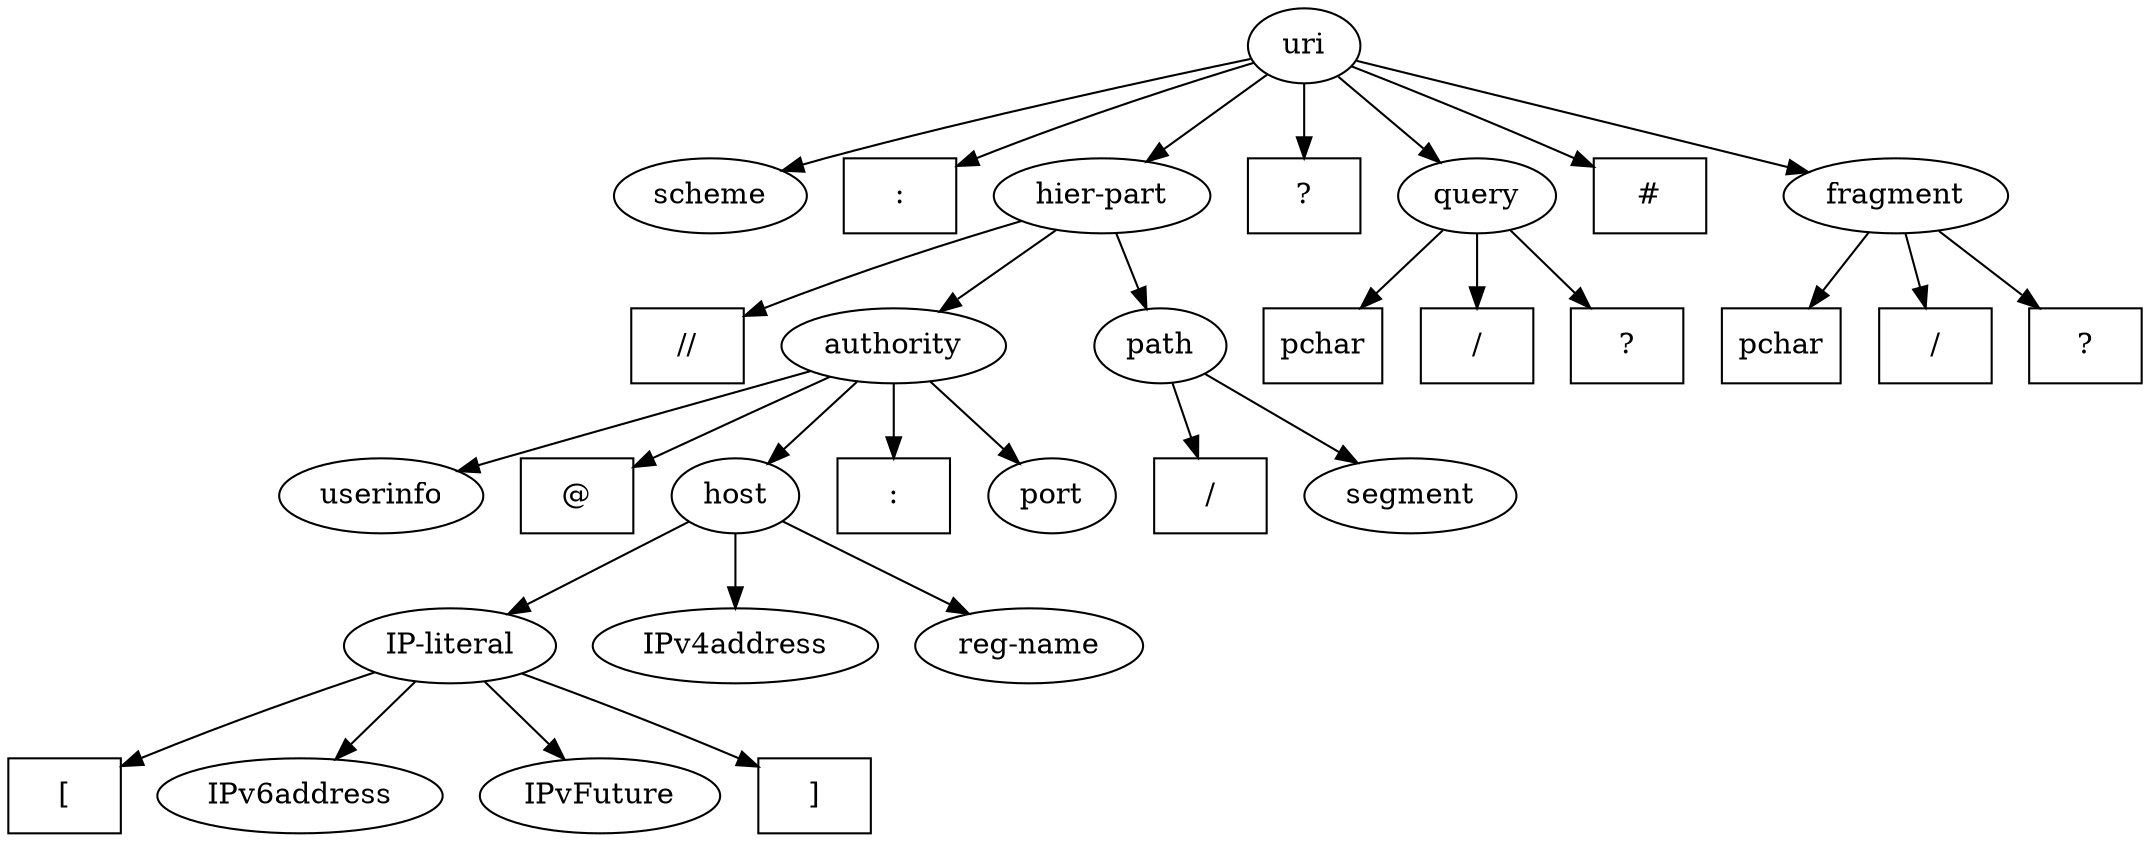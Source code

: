 digraph URI {
    uri -> scheme, COLON1, "hier-part", QUESTION1, query, SHARP, fragment;
    "hier-part" -> DOUBLE_SLASH, authority, path;
    authority -> userinfo, AT, host, COLON2, port;
    host -> "IP-literal", IPv4address, "reg-name";
    "IP-literal" -> LEFT_SQUARE_BRACKET, IPv6address, IPvFuture, RIGHT_SQUARE_BRACKET;
    path -> SLASH1, segment;
    query -> pchar1, SLASH2, QUESTION2;
    fragment -> pchar2, SLASH3, QUESTION3;

    COLON1 [label=":", shape=box];
    COLON2 [label=":", shape=box];
    SLASH1 [label="/", shape=box];
    SLASH2 [label="/", shape=box];
    SLASH3 [label="/", shape=box];
    QUESTION1 [label="?", shape=box];
    QUESTION2 [label="?", shape=box];
    QUESTION3 [label="?", shape=box];
    SHARP [label="#", shape=box];
    DOUBLE_SLASH [label="//", shape=box];
    AT [label="@", shape=box];
    LEFT_SQUARE_BRACKET [label="[", shape=box];
    RIGHT_SQUARE_BRACKET [label="]", shape=box];

    pchar1 [label="pchar", shape=parallel];
    pchar2 [label="pchar", shape=parallel];
}